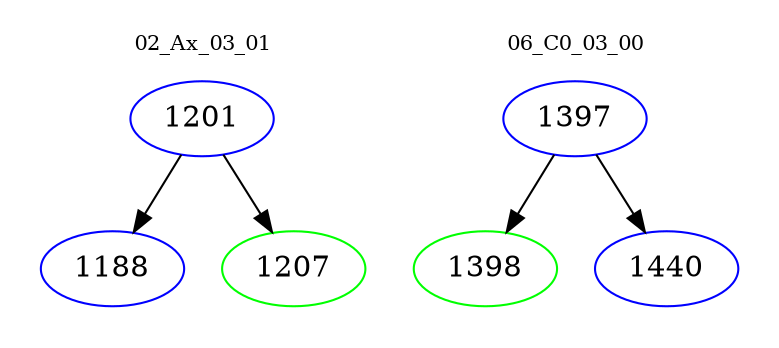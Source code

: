 digraph{
subgraph cluster_0 {
color = white
label = "02_Ax_03_01";
fontsize=10;
T0_1201 [label="1201", color="blue"]
T0_1201 -> T0_1188 [color="black"]
T0_1188 [label="1188", color="blue"]
T0_1201 -> T0_1207 [color="black"]
T0_1207 [label="1207", color="green"]
}
subgraph cluster_1 {
color = white
label = "06_C0_03_00";
fontsize=10;
T1_1397 [label="1397", color="blue"]
T1_1397 -> T1_1398 [color="black"]
T1_1398 [label="1398", color="green"]
T1_1397 -> T1_1440 [color="black"]
T1_1440 [label="1440", color="blue"]
}
}
